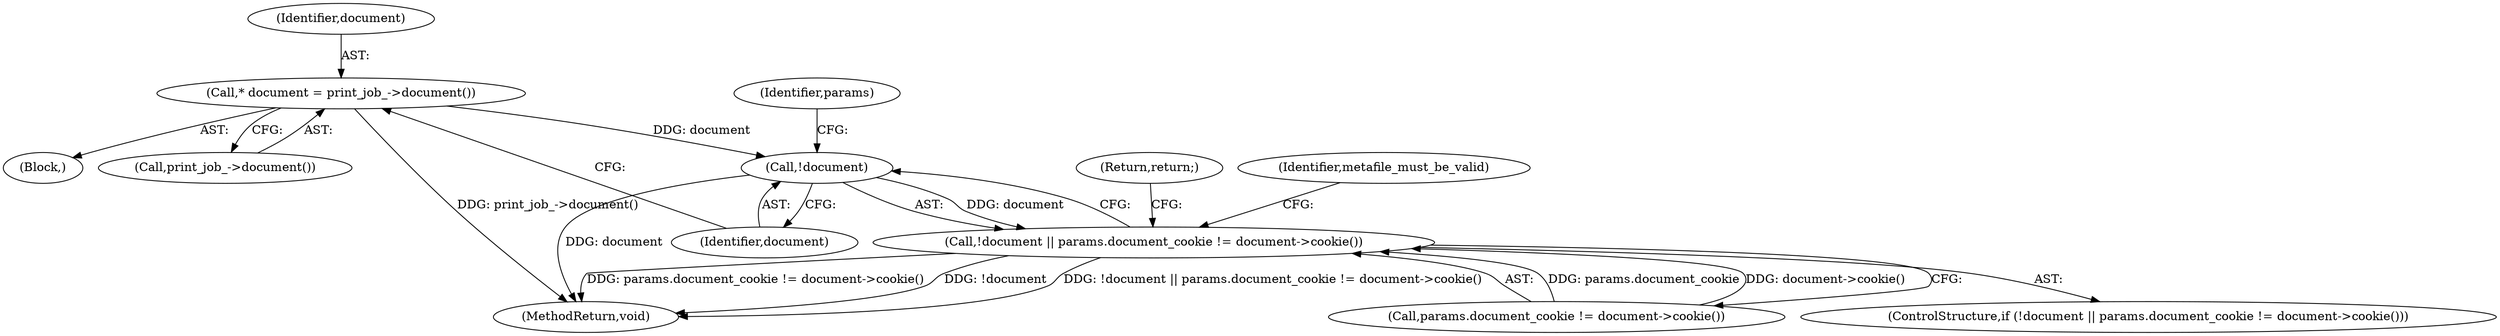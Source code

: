 digraph "0_Chrome_9c391ac04f9ac478c8b0e43b359c2b43a6c892ab_4@pointer" {
"1000112" [label="(Call,* document = print_job_->document())"];
"1000117" [label="(Call,!document)"];
"1000116" [label="(Call,!document || params.document_cookie != document->cookie())"];
"1000118" [label="(Identifier,document)"];
"1000125" [label="(Return,return;)"];
"1000112" [label="(Call,* document = print_job_->document())"];
"1000128" [label="(Identifier,metafile_must_be_valid)"];
"1000115" [label="(ControlStructure,if (!document || params.document_cookie != document->cookie()))"];
"1000113" [label="(Identifier,document)"];
"1000117" [label="(Call,!document)"];
"1000116" [label="(Call,!document || params.document_cookie != document->cookie())"];
"1000121" [label="(Identifier,params)"];
"1000114" [label="(Call,print_job_->document())"];
"1000119" [label="(Call,params.document_cookie != document->cookie())"];
"1000222" [label="(MethodReturn,void)"];
"1000103" [label="(Block,)"];
"1000112" -> "1000103"  [label="AST: "];
"1000112" -> "1000114"  [label="CFG: "];
"1000113" -> "1000112"  [label="AST: "];
"1000114" -> "1000112"  [label="AST: "];
"1000118" -> "1000112"  [label="CFG: "];
"1000112" -> "1000222"  [label="DDG: print_job_->document()"];
"1000112" -> "1000117"  [label="DDG: document"];
"1000117" -> "1000116"  [label="AST: "];
"1000117" -> "1000118"  [label="CFG: "];
"1000118" -> "1000117"  [label="AST: "];
"1000121" -> "1000117"  [label="CFG: "];
"1000116" -> "1000117"  [label="CFG: "];
"1000117" -> "1000222"  [label="DDG: document"];
"1000117" -> "1000116"  [label="DDG: document"];
"1000116" -> "1000115"  [label="AST: "];
"1000116" -> "1000119"  [label="CFG: "];
"1000119" -> "1000116"  [label="AST: "];
"1000125" -> "1000116"  [label="CFG: "];
"1000128" -> "1000116"  [label="CFG: "];
"1000116" -> "1000222"  [label="DDG: params.document_cookie != document->cookie()"];
"1000116" -> "1000222"  [label="DDG: !document"];
"1000116" -> "1000222"  [label="DDG: !document || params.document_cookie != document->cookie()"];
"1000119" -> "1000116"  [label="DDG: params.document_cookie"];
"1000119" -> "1000116"  [label="DDG: document->cookie()"];
}
